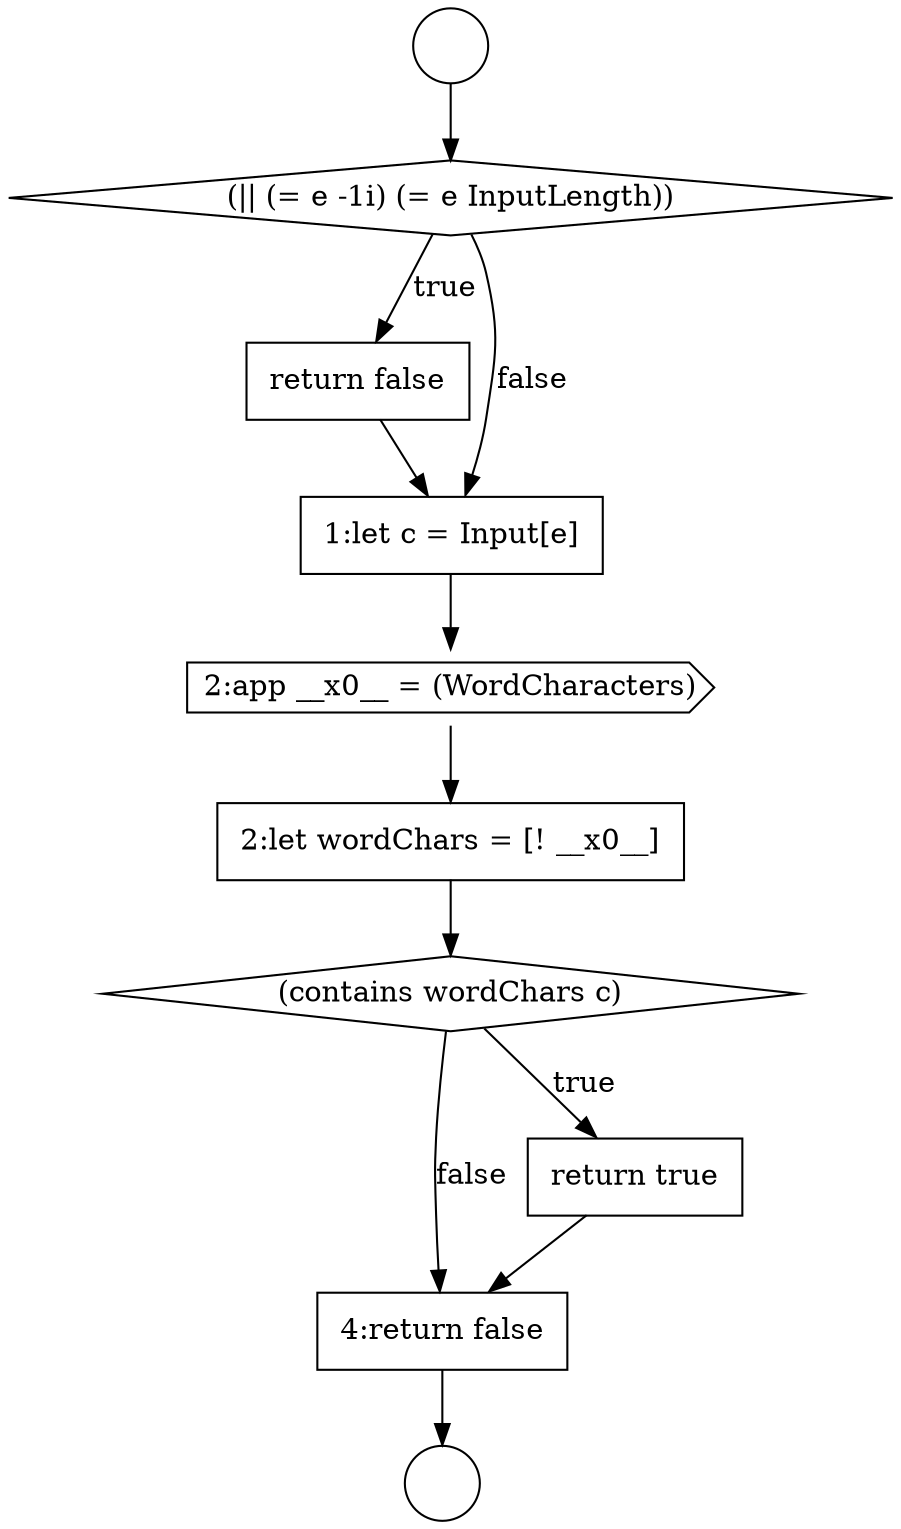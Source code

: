 digraph {
  node12735 [shape=cds, label=<<font color="black">2:app __x0__ = (WordCharacters)</font>> color="black" fillcolor="white" style=filled]
  node12732 [shape=diamond, label=<<font color="black">(|| (= e -1i) (= e InputLength))</font>> color="black" fillcolor="white" style=filled]
  node12737 [shape=diamond, label=<<font color="black">(contains wordChars c)</font>> color="black" fillcolor="white" style=filled]
  node12736 [shape=none, margin=0, label=<<font color="black">
    <table border="0" cellborder="1" cellspacing="0" cellpadding="10">
      <tr><td align="left">2:let wordChars = [! __x0__]</td></tr>
    </table>
  </font>> color="black" fillcolor="white" style=filled]
  node12733 [shape=none, margin=0, label=<<font color="black">
    <table border="0" cellborder="1" cellspacing="0" cellpadding="10">
      <tr><td align="left">return false</td></tr>
    </table>
  </font>> color="black" fillcolor="white" style=filled]
  node12730 [shape=circle label=" " color="black" fillcolor="white" style=filled]
  node12739 [shape=none, margin=0, label=<<font color="black">
    <table border="0" cellborder="1" cellspacing="0" cellpadding="10">
      <tr><td align="left">4:return false</td></tr>
    </table>
  </font>> color="black" fillcolor="white" style=filled]
  node12734 [shape=none, margin=0, label=<<font color="black">
    <table border="0" cellborder="1" cellspacing="0" cellpadding="10">
      <tr><td align="left">1:let c = Input[e]</td></tr>
    </table>
  </font>> color="black" fillcolor="white" style=filled]
  node12731 [shape=circle label=" " color="black" fillcolor="white" style=filled]
  node12738 [shape=none, margin=0, label=<<font color="black">
    <table border="0" cellborder="1" cellspacing="0" cellpadding="10">
      <tr><td align="left">return true</td></tr>
    </table>
  </font>> color="black" fillcolor="white" style=filled]
  node12734 -> node12735 [ color="black"]
  node12739 -> node12731 [ color="black"]
  node12730 -> node12732 [ color="black"]
  node12732 -> node12733 [label=<<font color="black">true</font>> color="black"]
  node12732 -> node12734 [label=<<font color="black">false</font>> color="black"]
  node12733 -> node12734 [ color="black"]
  node12738 -> node12739 [ color="black"]
  node12735 -> node12736 [ color="black"]
  node12737 -> node12738 [label=<<font color="black">true</font>> color="black"]
  node12737 -> node12739 [label=<<font color="black">false</font>> color="black"]
  node12736 -> node12737 [ color="black"]
}
